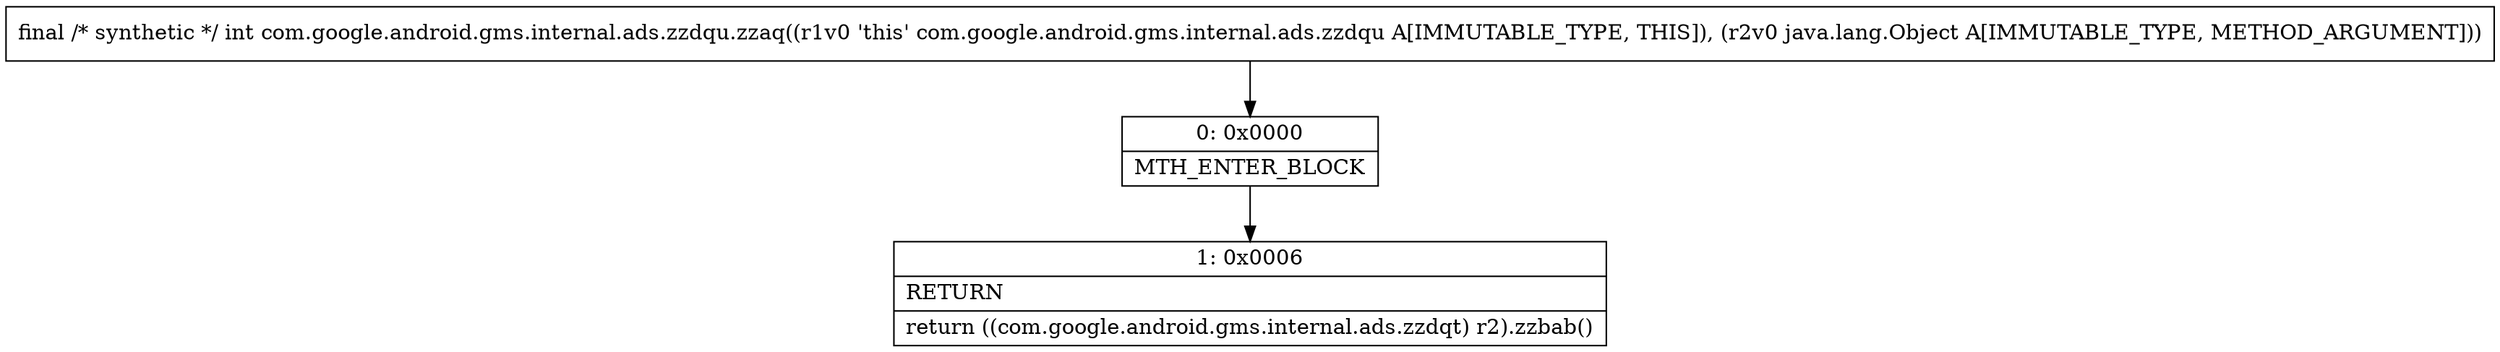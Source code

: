 digraph "CFG forcom.google.android.gms.internal.ads.zzdqu.zzaq(Ljava\/lang\/Object;)I" {
Node_0 [shape=record,label="{0\:\ 0x0000|MTH_ENTER_BLOCK\l}"];
Node_1 [shape=record,label="{1\:\ 0x0006|RETURN\l|return ((com.google.android.gms.internal.ads.zzdqt) r2).zzbab()\l}"];
MethodNode[shape=record,label="{final \/* synthetic *\/ int com.google.android.gms.internal.ads.zzdqu.zzaq((r1v0 'this' com.google.android.gms.internal.ads.zzdqu A[IMMUTABLE_TYPE, THIS]), (r2v0 java.lang.Object A[IMMUTABLE_TYPE, METHOD_ARGUMENT])) }"];
MethodNode -> Node_0;
Node_0 -> Node_1;
}

